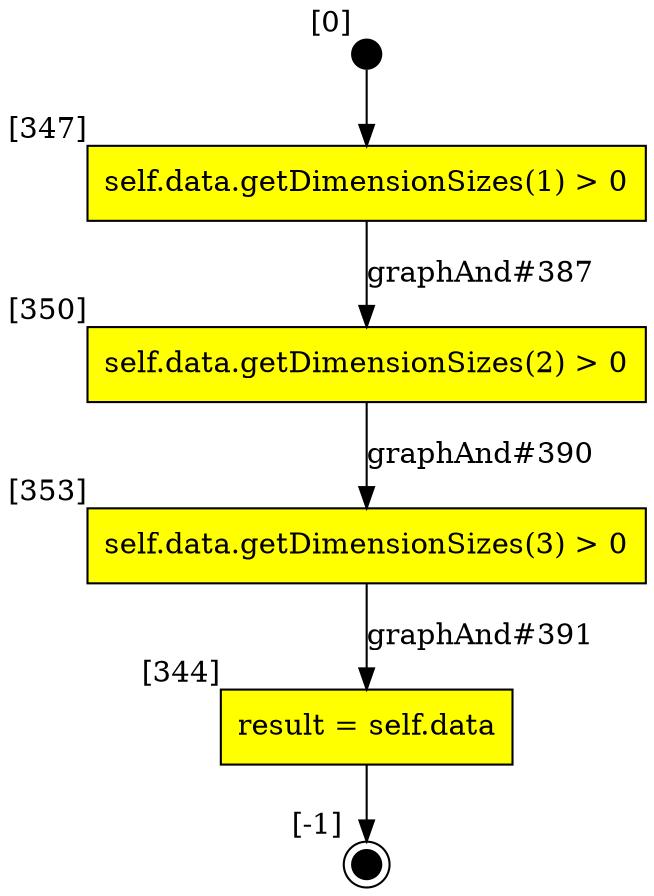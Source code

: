 digraph CLG {
  353 [shape="box", label="self.data.getDimensionSizes(3) > 0", style=filled, fillcolor=yellow, xlabel="[353]"];
  344 [shape="box", label="result = self.data", style=filled, fillcolor=yellow, xlabel="[344]"];
  345 [style=filled, fillcolor=black, shape="doublecircle", label="", fixedsize=true, width=.2, height=.2, xlabel="[-1]"];
  346 [style=filled, fillcolor=black, shape="circle", label="", fixedsize=true, width=.2, height=.2, xlabel="[0]"];
  347 [shape="box", label="self.data.getDimensionSizes(1) > 0", style=filled, fillcolor=yellow, xlabel="[347]"];
  350 [shape="box", label="self.data.getDimensionSizes(2) > 0", style=filled, fillcolor=yellow, xlabel="[350]"];
  347 -> 350[label="graphAnd#387"];
  350 -> 353[label="graphAnd#390"];
  353 -> 344[label="graphAnd#391"];
  344 -> 345;
  346 -> 347;
}
